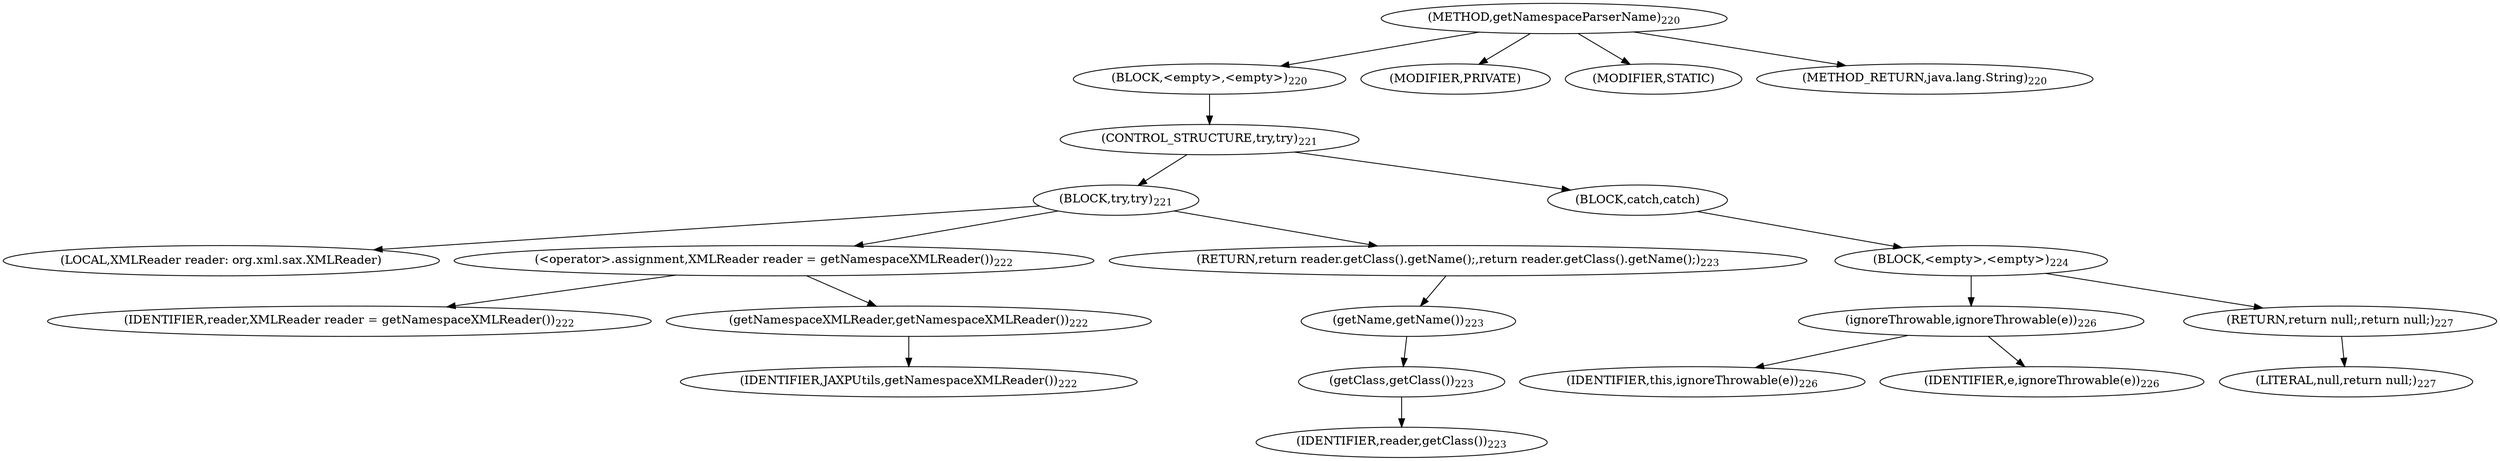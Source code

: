 digraph "getNamespaceParserName" {  
"294" [label = <(METHOD,getNamespaceParserName)<SUB>220</SUB>> ]
"295" [label = <(BLOCK,&lt;empty&gt;,&lt;empty&gt;)<SUB>220</SUB>> ]
"296" [label = <(CONTROL_STRUCTURE,try,try)<SUB>221</SUB>> ]
"297" [label = <(BLOCK,try,try)<SUB>221</SUB>> ]
"298" [label = <(LOCAL,XMLReader reader: org.xml.sax.XMLReader)> ]
"299" [label = <(&lt;operator&gt;.assignment,XMLReader reader = getNamespaceXMLReader())<SUB>222</SUB>> ]
"300" [label = <(IDENTIFIER,reader,XMLReader reader = getNamespaceXMLReader())<SUB>222</SUB>> ]
"301" [label = <(getNamespaceXMLReader,getNamespaceXMLReader())<SUB>222</SUB>> ]
"302" [label = <(IDENTIFIER,JAXPUtils,getNamespaceXMLReader())<SUB>222</SUB>> ]
"303" [label = <(RETURN,return reader.getClass().getName();,return reader.getClass().getName();)<SUB>223</SUB>> ]
"304" [label = <(getName,getName())<SUB>223</SUB>> ]
"305" [label = <(getClass,getClass())<SUB>223</SUB>> ]
"306" [label = <(IDENTIFIER,reader,getClass())<SUB>223</SUB>> ]
"307" [label = <(BLOCK,catch,catch)> ]
"308" [label = <(BLOCK,&lt;empty&gt;,&lt;empty&gt;)<SUB>224</SUB>> ]
"309" [label = <(ignoreThrowable,ignoreThrowable(e))<SUB>226</SUB>> ]
"310" [label = <(IDENTIFIER,this,ignoreThrowable(e))<SUB>226</SUB>> ]
"311" [label = <(IDENTIFIER,e,ignoreThrowable(e))<SUB>226</SUB>> ]
"312" [label = <(RETURN,return null;,return null;)<SUB>227</SUB>> ]
"313" [label = <(LITERAL,null,return null;)<SUB>227</SUB>> ]
"314" [label = <(MODIFIER,PRIVATE)> ]
"315" [label = <(MODIFIER,STATIC)> ]
"316" [label = <(METHOD_RETURN,java.lang.String)<SUB>220</SUB>> ]
  "294" -> "295" 
  "294" -> "314" 
  "294" -> "315" 
  "294" -> "316" 
  "295" -> "296" 
  "296" -> "297" 
  "296" -> "307" 
  "297" -> "298" 
  "297" -> "299" 
  "297" -> "303" 
  "299" -> "300" 
  "299" -> "301" 
  "301" -> "302" 
  "303" -> "304" 
  "304" -> "305" 
  "305" -> "306" 
  "307" -> "308" 
  "308" -> "309" 
  "308" -> "312" 
  "309" -> "310" 
  "309" -> "311" 
  "312" -> "313" 
}
